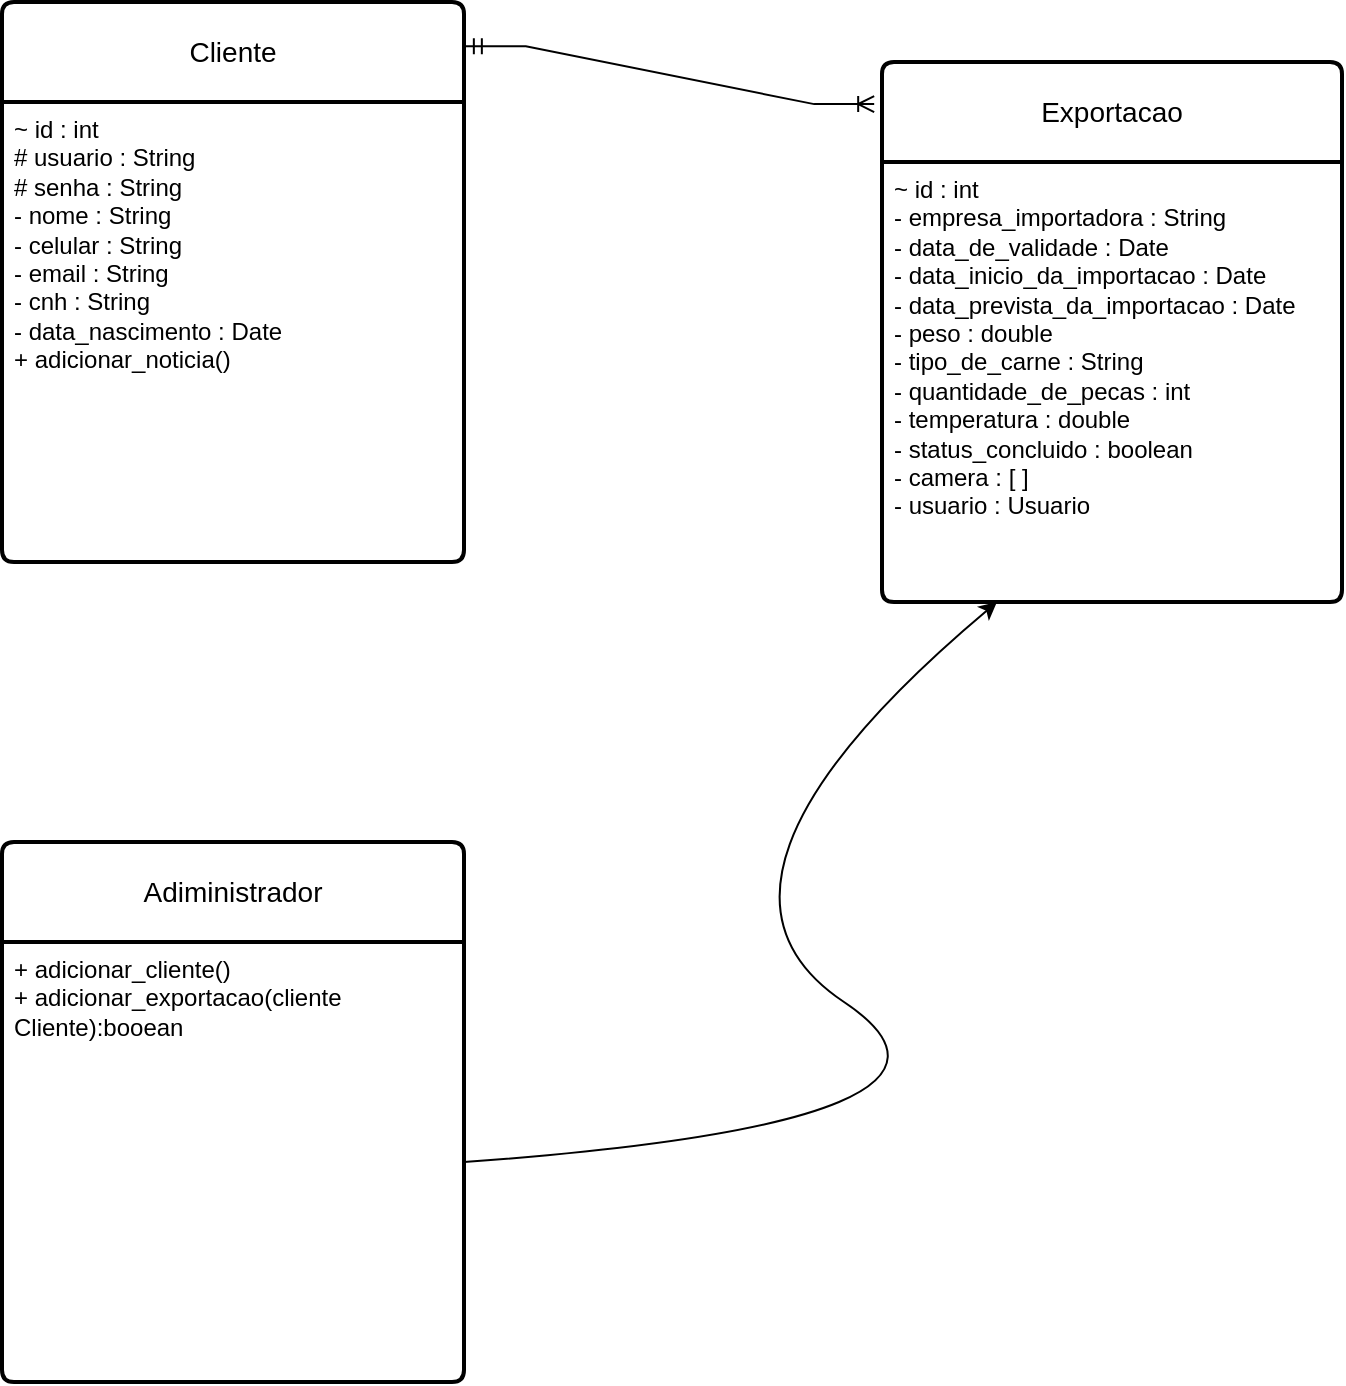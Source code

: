 <mxfile version="27.1.6">
  <diagram id="uJ2V32dfhUwQT86H3XTm" name="Página-1">
    <mxGraphModel dx="872" dy="600" grid="1" gridSize="10" guides="1" tooltips="1" connect="1" arrows="1" fold="1" page="1" pageScale="1" pageWidth="827" pageHeight="1169" math="0" shadow="0">
      <root>
        <mxCell id="0" />
        <mxCell id="1" parent="0" />
        <mxCell id="fIgm_cvgeeC9kAqr-fVg-1" value="Cliente" style="swimlane;childLayout=stackLayout;horizontal=1;startSize=50;horizontalStack=0;rounded=1;fontSize=14;fontStyle=0;strokeWidth=2;resizeParent=0;resizeLast=1;shadow=0;dashed=0;align=center;arcSize=4;whiteSpace=wrap;html=1;" parent="1" vertex="1">
          <mxGeometry x="40" y="400" width="231" height="280" as="geometry" />
        </mxCell>
        <mxCell id="fIgm_cvgeeC9kAqr-fVg-2" value="~ id : int&lt;br&gt;&lt;div&gt;# usuario : String&lt;/div&gt;&lt;div&gt;# senha : String&lt;/div&gt;&lt;div&gt;- nome : String&lt;/div&gt;&lt;div&gt;- celular : String&lt;/div&gt;&lt;div&gt;- email : String&lt;/div&gt;&lt;div&gt;- cnh : String&lt;/div&gt;&lt;div&gt;- data_nascimento : Date&lt;br&gt;&lt;/div&gt;&lt;div&gt;+ adicionar_noticia()&lt;br&gt;&lt;/div&gt;&lt;div&gt;&lt;br&gt;&lt;/div&gt;" style="align=left;strokeColor=none;fillColor=none;spacingLeft=4;spacingRight=4;fontSize=12;verticalAlign=top;resizable=0;rotatable=0;part=1;html=1;whiteSpace=wrap;" parent="fIgm_cvgeeC9kAqr-fVg-1" vertex="1">
          <mxGeometry y="50" width="231" height="230" as="geometry" />
        </mxCell>
        <mxCell id="fIgm_cvgeeC9kAqr-fVg-3" value="Adiministrador" style="swimlane;childLayout=stackLayout;horizontal=1;startSize=50;horizontalStack=0;rounded=1;fontSize=14;fontStyle=0;strokeWidth=2;resizeParent=0;resizeLast=1;shadow=0;dashed=0;align=center;arcSize=4;whiteSpace=wrap;html=1;" parent="1" vertex="1">
          <mxGeometry x="40" y="820" width="231" height="270" as="geometry" />
        </mxCell>
        <mxCell id="fIgm_cvgeeC9kAqr-fVg-4" value="+ adicionar_cliente()&lt;br&gt;+ adicionar_exportacao(cliente Cliente):booean" style="align=left;strokeColor=none;fillColor=none;spacingLeft=4;spacingRight=4;fontSize=12;verticalAlign=top;resizable=0;rotatable=0;part=1;html=1;whiteSpace=wrap;" parent="fIgm_cvgeeC9kAqr-fVg-3" vertex="1">
          <mxGeometry y="50" width="231" height="220" as="geometry" />
        </mxCell>
        <mxCell id="fIgm_cvgeeC9kAqr-fVg-6" value="Exportacao" style="swimlane;childLayout=stackLayout;horizontal=1;startSize=50;horizontalStack=0;rounded=1;fontSize=14;fontStyle=0;strokeWidth=2;resizeParent=0;resizeLast=1;shadow=0;dashed=0;align=center;arcSize=4;whiteSpace=wrap;html=1;" parent="1" vertex="1">
          <mxGeometry x="480" y="430" width="230" height="270" as="geometry" />
        </mxCell>
        <mxCell id="fIgm_cvgeeC9kAqr-fVg-7" value="~ id : int&lt;br&gt;- empresa_importadora : String&lt;br&gt;&lt;div&gt;- data_de_validade : Date&lt;/div&gt;&lt;div&gt;- data_inicio_da_importacao : Date&lt;/div&gt;&lt;div&gt;- data_prevista_da_importacao : Date&lt;/div&gt;&lt;div&gt;- peso : double&lt;/div&gt;&lt;div&gt;- tipo_de_carne : String&lt;/div&gt;&lt;div&gt;- quantidade_de_pecas : int&lt;/div&gt;&lt;div&gt;- temperatura : double&lt;/div&gt;&lt;div&gt;- status_concluido : boolean&lt;/div&gt;&lt;div&gt;- camera : [ ]&lt;/div&gt;&lt;div&gt;- usuario : Usuario&lt;br&gt;&lt;/div&gt;&lt;div&gt;&lt;br&gt;&lt;/div&gt;&lt;div&gt;&lt;br&gt;&lt;/div&gt;" style="align=left;strokeColor=none;fillColor=none;spacingLeft=4;spacingRight=4;fontSize=12;verticalAlign=top;resizable=0;rotatable=0;part=1;html=1;whiteSpace=wrap;" parent="fIgm_cvgeeC9kAqr-fVg-6" vertex="1">
          <mxGeometry y="50" width="230" height="220" as="geometry" />
        </mxCell>
        <mxCell id="fIgm_cvgeeC9kAqr-fVg-11" value="" style="curved=1;endArrow=classic;html=1;rounded=0;fontFamily=Helvetica;fontSize=14;fontColor=default;fontStyle=0;horizontal=1;exitX=1;exitY=0.5;exitDx=0;exitDy=0;entryX=0.25;entryY=1;entryDx=0;entryDy=0;" parent="1" source="fIgm_cvgeeC9kAqr-fVg-4" target="fIgm_cvgeeC9kAqr-fVg-7" edge="1">
          <mxGeometry width="50" height="50" relative="1" as="geometry">
            <mxPoint x="421" y="910" as="sourcePoint" />
            <mxPoint x="471" y="860" as="targetPoint" />
            <Array as="points">
              <mxPoint x="551" y="960" />
              <mxPoint x="371" y="840" />
            </Array>
          </mxGeometry>
        </mxCell>
        <mxCell id="ASNeTKODCjpEDUtx39K6-3" value="" style="edgeStyle=entityRelationEdgeStyle;fontSize=12;html=1;endArrow=ERoneToMany;startArrow=ERmandOne;rounded=0;exitX=1.004;exitY=0.079;exitDx=0;exitDy=0;exitPerimeter=0;entryX=-0.017;entryY=0.078;entryDx=0;entryDy=0;entryPerimeter=0;" edge="1" parent="1" source="fIgm_cvgeeC9kAqr-fVg-1" target="fIgm_cvgeeC9kAqr-fVg-6">
          <mxGeometry width="100" height="100" relative="1" as="geometry">
            <mxPoint x="360" y="730" as="sourcePoint" />
            <mxPoint x="460" y="630" as="targetPoint" />
          </mxGeometry>
        </mxCell>
      </root>
    </mxGraphModel>
  </diagram>
</mxfile>
